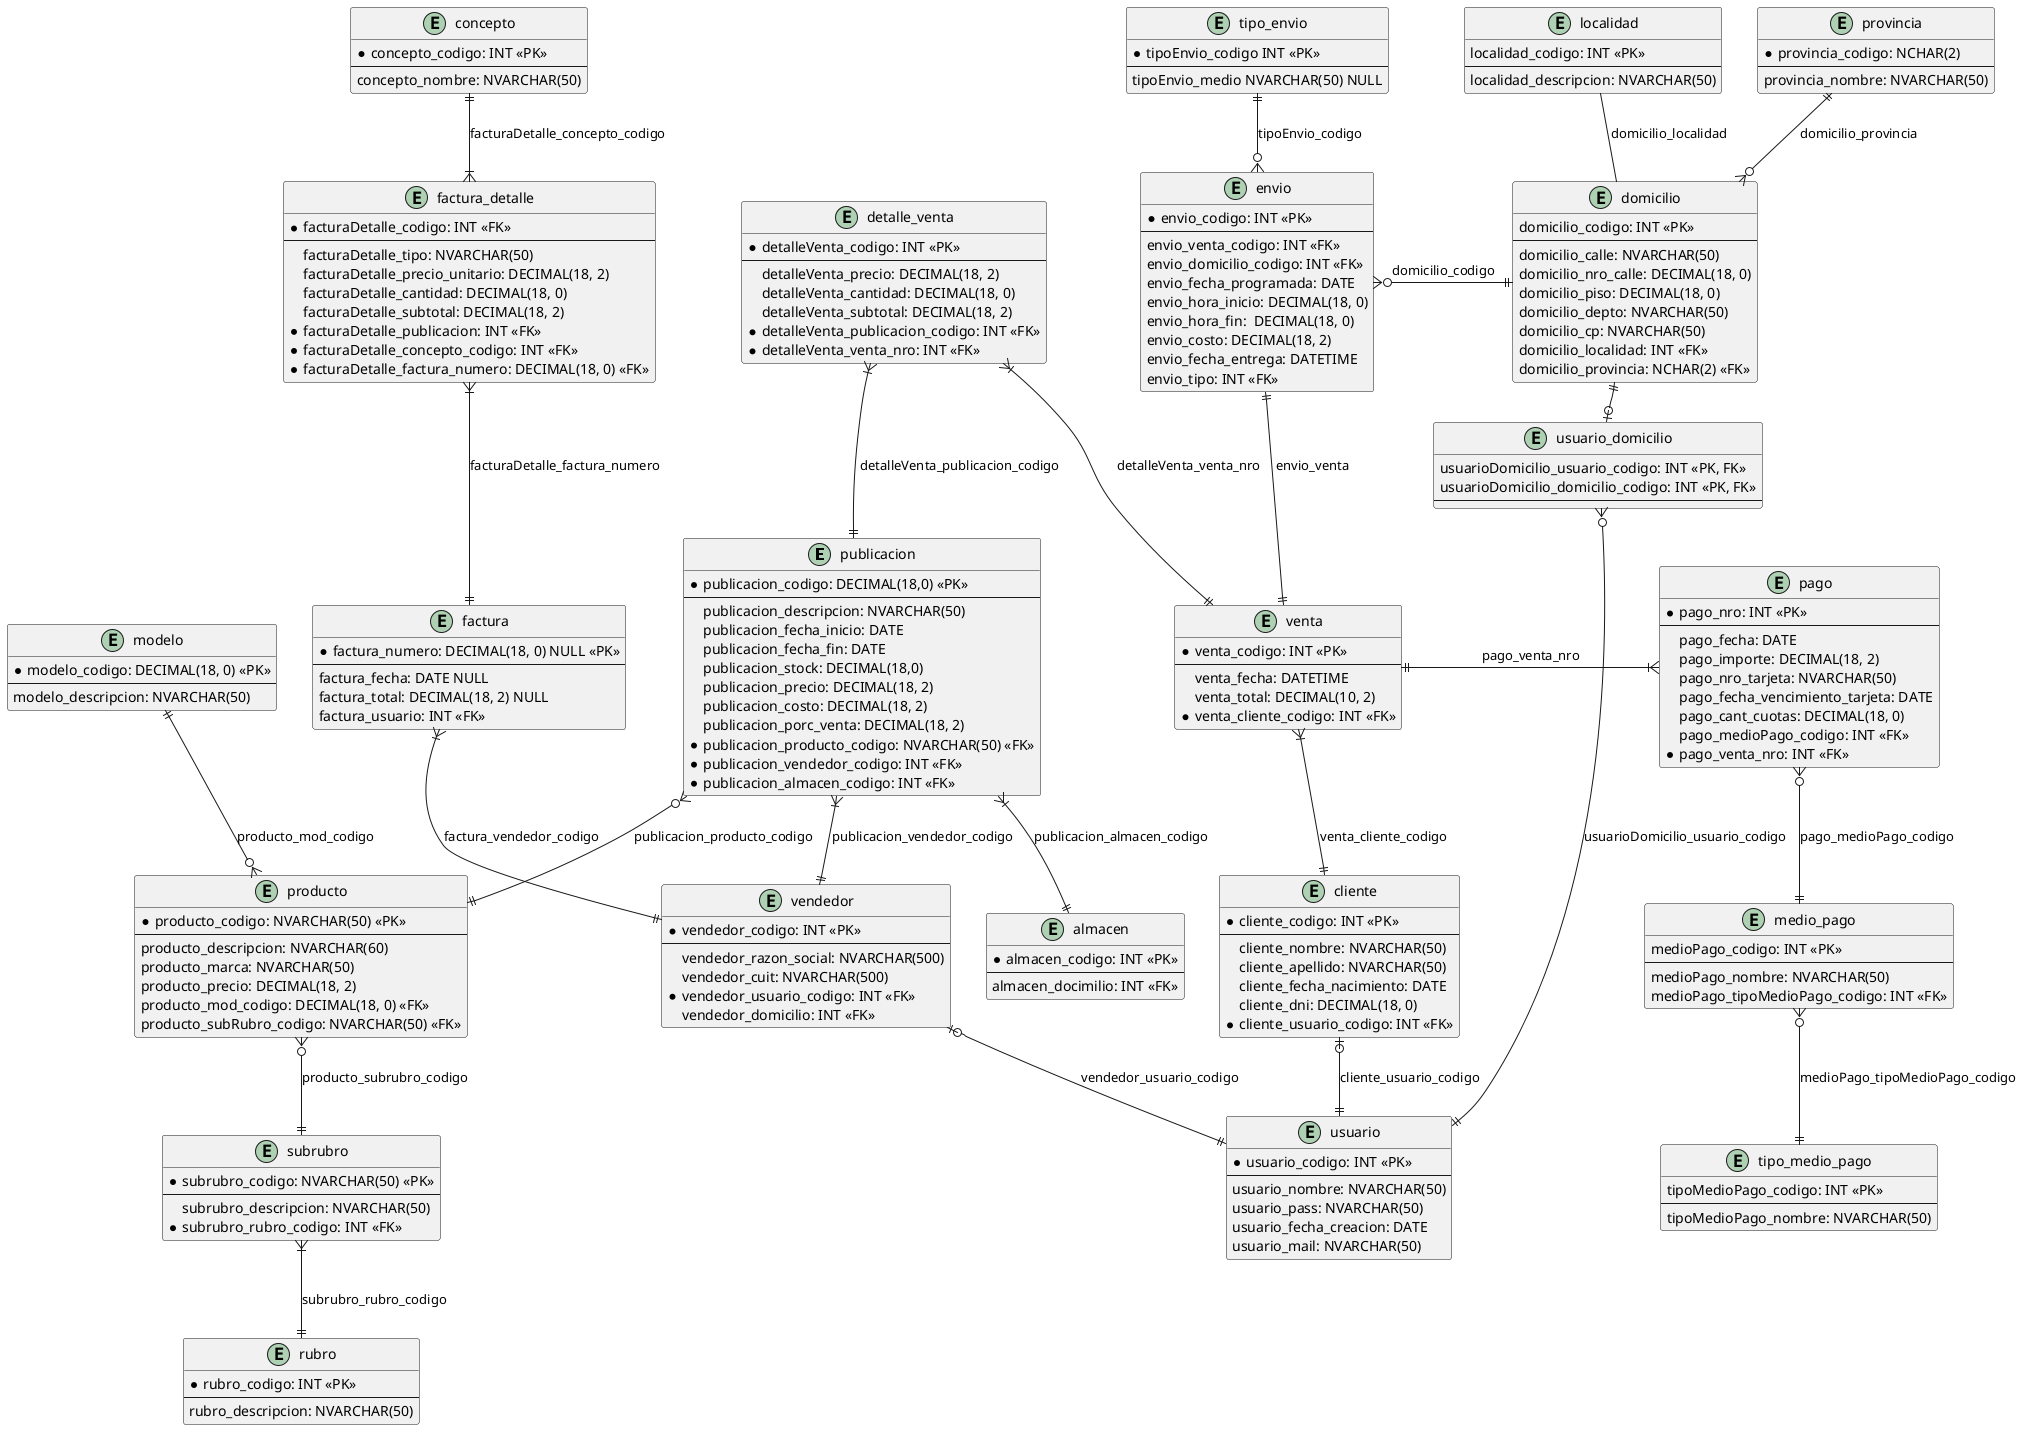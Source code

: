 @startuml diagrama-entidad-relacion-inicial

entity "publicacion" {
  * publicacion_codigo: DECIMAL(18,0) <<PK>>
  --
    publicacion_descripcion: NVARCHAR(50)
    publicacion_fecha_inicio: DATE
    publicacion_fecha_fin: DATE
    publicacion_stock: DECIMAL(18,0)
    publicacion_precio: DECIMAL(18, 2)
    publicacion_costo: DECIMAL(18, 2)
    publicacion_porc_venta: DECIMAL(18, 2)
    * publicacion_producto_codigo: NVARCHAR(50) <<FK>>
    * publicacion_vendedor_codigo: INT <<FK>>
    * publicacion_almacen_codigo: INT <<FK>>
}

entity "producto" {
  * producto_codigo: NVARCHAR(50) <<PK>>
  --
    producto_descripcion: NVARCHAR(60)
    producto_marca: NVARCHAR(50)
    producto_precio: DECIMAL(18, 2)
    producto_mod_codigo: DECIMAL(18, 0) <<FK>>
    producto_subRubro_codigo: NVARCHAR(50) <<FK>>
}

entity "modelo"{
  * modelo_codigo: DECIMAL(18, 0) <<PK>>
  --
    modelo_descripcion: NVARCHAR(50)
}

entity "subrubro" {
  * subrubro_codigo: NVARCHAR(50) <<PK>>
  --
    subrubro_descripcion: NVARCHAR(50)
    * subrubro_rubro_codigo: INT <<FK>>
}

entity "rubro" {
  * rubro_codigo: INT <<PK>>
  --
    rubro_descripcion: NVARCHAR(50)
}

entity "vendedor" {
  * vendedor_codigo: INT <<PK>>
  --
    vendedor_razon_social: NVARCHAR(500)
    vendedor_cuit: NVARCHAR(500)
    * vendedor_usuario_codigo: INT <<FK>>
    vendedor_domicilio: INT <<FK>>  
}

entity "almacen" {
  * almacen_codigo: INT <<PK>>
  --
    almacen_docimilio: INT <<FK>>
}

entity "venta" {
  * venta_codigo: INT <<PK>>
  --
    venta_fecha: DATETIME
    venta_total: DECIMAL(10, 2)
    * venta_cliente_codigo: INT <<FK>>
}

entity "detalle_venta" {
  * detalleVenta_codigo: INT <<PK>>
  --
    detalleVenta_precio: DECIMAL(18, 2)
    detalleVenta_cantidad: DECIMAL(18, 0)
    detalleVenta_subtotal: DECIMAL(18, 2)
    * detalleVenta_publicacion_codigo: INT <<FK>>
    * detalleVenta_venta_nro: INT <<FK>>
}

entity "cliente" {
  * cliente_codigo: INT <<PK>>
  --
    cliente_nombre: NVARCHAR(50)
    cliente_apellido: NVARCHAR(50)
    cliente_fecha_nacimiento: DATE
    cliente_dni: DECIMAL(18, 0)
    * cliente_usuario_codigo: INT <<FK>> 
}

entity "pago" {
  * pago_nro: INT <<PK>>
  --
    pago_fecha: DATE
    pago_importe: DECIMAL(18, 2)
    pago_nro_tarjeta: NVARCHAR(50)
    pago_fecha_vencimiento_tarjeta: DATE
    pago_cant_cuotas: DECIMAL(18, 0)
    pago_medioPago_codigo: INT <<FK>>
    * pago_venta_nro: INT <<FK>>
}

entity "medio_pago" {
  medioPago_codigo: INT <<PK>>
  --
    medioPago_nombre: NVARCHAR(50)
    medioPago_tipoMedioPago_codigo: INT <<FK>>
}

entity "tipo_medio_pago" {
  tipoMedioPago_codigo: INT <<PK>>
  --
    tipoMedioPago_nombre: NVARCHAR(50)
}

entity "usuario" {
  * usuario_codigo: INT <<PK>>
  --
    usuario_nombre: NVARCHAR(50)
    usuario_pass: NVARCHAR(50)
    usuario_fecha_creacion: DATE
    usuario_mail: NVARCHAR(50)
}

entity "domicilio" {
  domicilio_codigo: INT <<PK>>
  --
    domicilio_calle: NVARCHAR(50)
    domicilio_nro_calle: DECIMAL(18, 0)
    domicilio_piso: DECIMAL(18, 0)
    domicilio_depto: NVARCHAR(50)
    domicilio_cp: NVARCHAR(50)
    domicilio_localidad: INT <<FK>>
    domicilio_provincia: NCHAR(2) <<FK>>
}

entity "usuario_domicilio" {
  usuarioDomicilio_usuario_codigo: INT <<PK, FK>>
  usuarioDomicilio_domicilio_codigo: INT <<PK, FK>>
  --
}

entity "localidad" {
  localidad_codigo: INT <<PK>>
  --
    localidad_descripcion: NVARCHAR(50) 
}

entity "provincia"{
  * provincia_codigo: NCHAR(2)
  --
    provincia_nombre: NVARCHAR(50)
}

entity "envio" {
  * envio_codigo: INT <<PK>>
  --
   envio_venta_codigo: INT <<FK>>
   envio_domicilio_codigo: INT <<FK>>
   envio_fecha_programada: DATE
   envio_hora_inicio: DECIMAL(18, 0)
   envio_hora_fin:  DECIMAL(18, 0)
   envio_costo: DECIMAL(18, 2)
   envio_fecha_entrega: DATETIME
   envio_tipo: INT <<FK>>
}

entity "tipo_envio" {
  * tipoEnvio_codigo INT <<PK>>
  --
    tipoEnvio_medio NVARCHAR(50) NULL
}

entity "factura" {
  * factura_numero: DECIMAL(18, 0) NULL <<PK>>
  --
    factura_fecha: DATE NULL
    factura_total: DECIMAL(18, 2) NULL
    factura_usuario: INT <<FK>> 
}

entity "factura_detalle" {
  * facturaDetalle_codigo: INT <<FK>>
  --
    facturaDetalle_tipo: NVARCHAR(50) 
    facturaDetalle_precio_unitario: DECIMAL(18, 2)
    facturaDetalle_cantidad: DECIMAL(18, 0)
    facturaDetalle_subtotal: DECIMAL(18, 2)
    * facturaDetalle_publicacion: INT <<FK>> 
    * facturaDetalle_concepto_codigo: INT <<FK>>
    * facturaDetalle_factura_numero: DECIMAL(18, 0) <<FK>>
    'TODO: una factura puede tener una publicación o varias? si es una, movemos la publicación a factura
}

entity "concepto" {
  * concepto_codigo: INT <<PK>>
  --
    concepto_nombre: NVARCHAR(50)
}

concepto ||--|{ factura_detalle: "facturaDetalle_concepto_codigo"
factura_detalle }|--|| factura: "facturaDetalle_factura_numero"

publicacion }o--|| producto : "publicacion_producto_codigo"
producto }o--|| subrubro : "producto_subrubro_codigo"
subrubro }|--|| rubro : "subrubro_rubro_codigo"
publicacion }|--|| vendedor : "publicacion_vendedor_codigo"
publicacion }|--|| almacen : "publicacion_almacen_codigo"

venta }|--|| cliente : "venta_cliente_codigo"
detalle_venta }|--|| venta : "detalleVenta_venta_nro"
detalle_venta }|--|| publicacion : "detalleVenta_publicacion_codigo"

pago }|-left-|| venta : "pago_venta_nro"
factura }|--|| vendedor : "factura_vendedor_codigo"

domicilio }o-up-|| provincia: "domicilio_provincia"
domicilio -up- localidad: "domicilio_localidad"

usuario_domicilio |o-left-|| domicilio: "usuarioDomicilio_domicilio_codigo"
usuario_domicilio }o--|| usuario: "usuarioDomicilio_usuario_codigo"
modelo ||--o{ producto: "producto_mod_codigo"
vendedor |o--|| usuario: "vendedor_usuario_codigo"
cliente |o--|| usuario: "cliente_usuario_codigo" 

envio }o-up-|| tipo_envio : "tipoEnvio_codigo"
envio }o-right-|| domicilio : "domicilio_codigo"
envio ||--|| venta : "envio_venta"

pago }o--|| medio_pago : "pago_medioPago_codigo"
medio_pago }o--|| tipo_medio_pago : "medioPago_tipoMedioPago_codigo"

@enduml